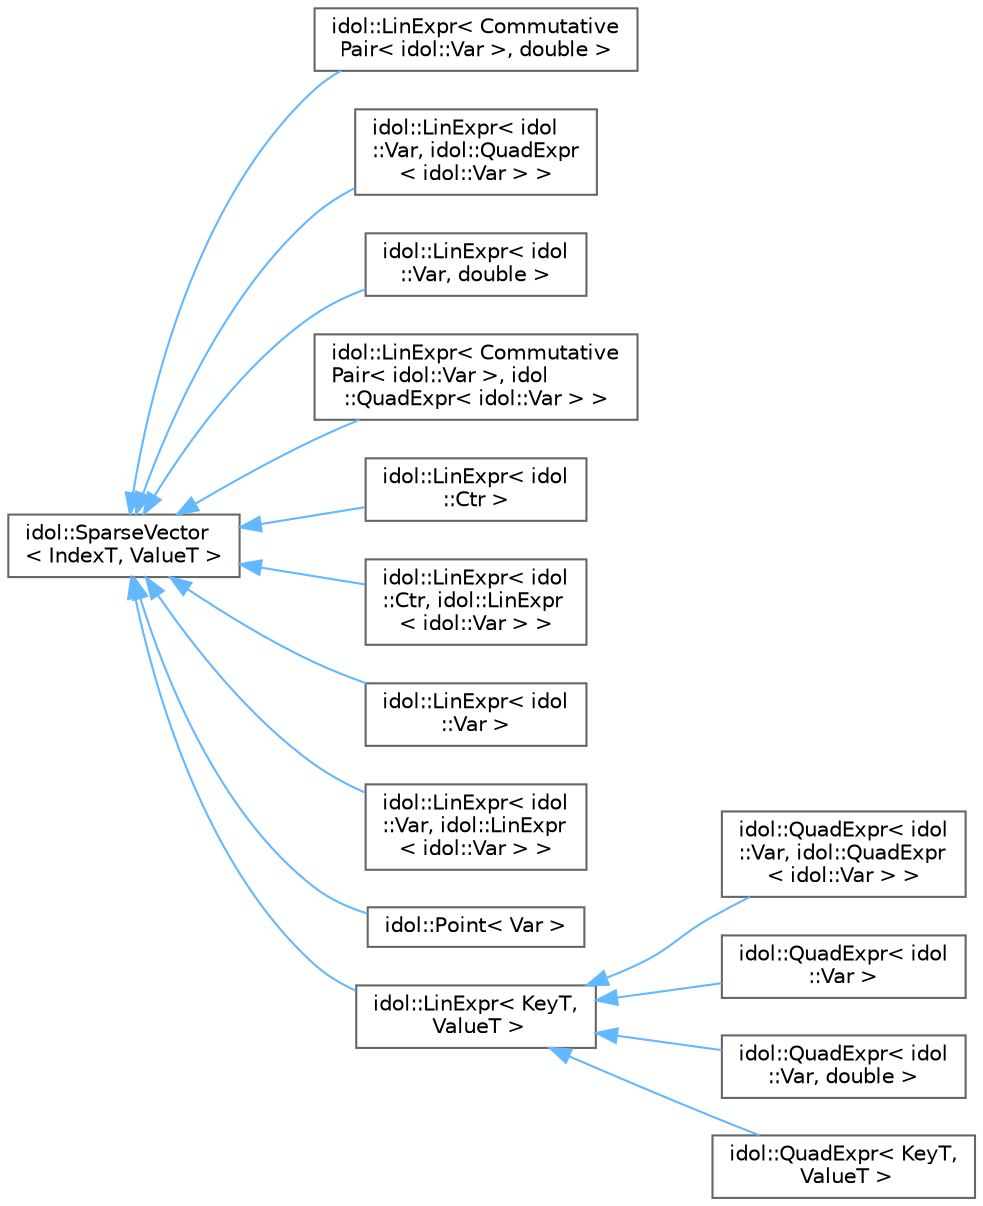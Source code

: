 digraph "Graphical Class Hierarchy"
{
 // LATEX_PDF_SIZE
  bgcolor="transparent";
  edge [fontname=Helvetica,fontsize=10,labelfontname=Helvetica,labelfontsize=10];
  node [fontname=Helvetica,fontsize=10,shape=box,height=0.2,width=0.4];
  rankdir="LR";
  Node0 [id="Node000000",label="idol::SparseVector\l\< IndexT, ValueT \>",height=0.2,width=0.4,color="grey40", fillcolor="white", style="filled",URL="$classidol_1_1SparseVector.html",tooltip=" "];
  Node0 -> Node1 [id="edge165_Node000000_Node000001",dir="back",color="steelblue1",style="solid",tooltip=" "];
  Node1 [id="Node000001",label="idol::LinExpr\< Commutative\lPair\< idol::Var \>, double \>",height=0.2,width=0.4,color="grey40", fillcolor="white", style="filled",URL="$classidol_1_1LinExpr.html",tooltip=" "];
  Node0 -> Node2 [id="edge166_Node000000_Node000002",dir="back",color="steelblue1",style="solid",tooltip=" "];
  Node2 [id="Node000002",label="idol::LinExpr\< idol\l::Var, idol::QuadExpr\l\< idol::Var \> \>",height=0.2,width=0.4,color="grey40", fillcolor="white", style="filled",URL="$classidol_1_1LinExpr.html",tooltip=" "];
  Node0 -> Node3 [id="edge167_Node000000_Node000003",dir="back",color="steelblue1",style="solid",tooltip=" "];
  Node3 [id="Node000003",label="idol::LinExpr\< idol\l::Var, double \>",height=0.2,width=0.4,color="grey40", fillcolor="white", style="filled",URL="$classidol_1_1LinExpr.html",tooltip=" "];
  Node0 -> Node4 [id="edge168_Node000000_Node000004",dir="back",color="steelblue1",style="solid",tooltip=" "];
  Node4 [id="Node000004",label="idol::LinExpr\< Commutative\lPair\< idol::Var \>, idol\l::QuadExpr\< idol::Var \> \>",height=0.2,width=0.4,color="grey40", fillcolor="white", style="filled",URL="$classidol_1_1LinExpr.html",tooltip=" "];
  Node0 -> Node5 [id="edge169_Node000000_Node000005",dir="back",color="steelblue1",style="solid",tooltip=" "];
  Node5 [id="Node000005",label="idol::LinExpr\< idol\l::Ctr \>",height=0.2,width=0.4,color="grey40", fillcolor="white", style="filled",URL="$classidol_1_1LinExpr.html",tooltip=" "];
  Node0 -> Node6 [id="edge170_Node000000_Node000006",dir="back",color="steelblue1",style="solid",tooltip=" "];
  Node6 [id="Node000006",label="idol::LinExpr\< idol\l::Ctr, idol::LinExpr\l\< idol::Var \> \>",height=0.2,width=0.4,color="grey40", fillcolor="white", style="filled",URL="$classidol_1_1LinExpr.html",tooltip=" "];
  Node0 -> Node7 [id="edge171_Node000000_Node000007",dir="back",color="steelblue1",style="solid",tooltip=" "];
  Node7 [id="Node000007",label="idol::LinExpr\< idol\l::Var \>",height=0.2,width=0.4,color="grey40", fillcolor="white", style="filled",URL="$classidol_1_1LinExpr.html",tooltip=" "];
  Node0 -> Node8 [id="edge172_Node000000_Node000008",dir="back",color="steelblue1",style="solid",tooltip=" "];
  Node8 [id="Node000008",label="idol::LinExpr\< idol\l::Var, idol::LinExpr\l\< idol::Var \> \>",height=0.2,width=0.4,color="grey40", fillcolor="white", style="filled",URL="$classidol_1_1LinExpr.html",tooltip=" "];
  Node0 -> Node9 [id="edge173_Node000000_Node000009",dir="back",color="steelblue1",style="solid",tooltip=" "];
  Node9 [id="Node000009",label="idol::Point\< Var \>",height=0.2,width=0.4,color="grey40", fillcolor="white", style="filled",URL="$classidol_1_1Point.html",tooltip=" "];
  Node0 -> Node10 [id="edge174_Node000000_Node000010",dir="back",color="steelblue1",style="solid",tooltip=" "];
  Node10 [id="Node000010",label="idol::LinExpr\< KeyT,\l ValueT \>",height=0.2,width=0.4,color="grey40", fillcolor="white", style="filled",URL="$classidol_1_1LinExpr.html",tooltip=" "];
  Node10 -> Node11 [id="edge175_Node000010_Node000011",dir="back",color="steelblue1",style="solid",tooltip=" "];
  Node11 [id="Node000011",label="idol::QuadExpr\< idol\l::Var, idol::QuadExpr\l\< idol::Var \> \>",height=0.2,width=0.4,color="grey40", fillcolor="white", style="filled",URL="$classidol_1_1QuadExpr.html",tooltip=" "];
  Node10 -> Node12 [id="edge176_Node000010_Node000012",dir="back",color="steelblue1",style="solid",tooltip=" "];
  Node12 [id="Node000012",label="idol::QuadExpr\< idol\l::Var \>",height=0.2,width=0.4,color="grey40", fillcolor="white", style="filled",URL="$classidol_1_1QuadExpr.html",tooltip=" "];
  Node10 -> Node13 [id="edge177_Node000010_Node000013",dir="back",color="steelblue1",style="solid",tooltip=" "];
  Node13 [id="Node000013",label="idol::QuadExpr\< idol\l::Var, double \>",height=0.2,width=0.4,color="grey40", fillcolor="white", style="filled",URL="$classidol_1_1QuadExpr.html",tooltip=" "];
  Node10 -> Node14 [id="edge178_Node000010_Node000014",dir="back",color="steelblue1",style="solid",tooltip=" "];
  Node14 [id="Node000014",label="idol::QuadExpr\< KeyT,\l ValueT \>",height=0.2,width=0.4,color="grey40", fillcolor="white", style="filled",URL="$classidol_1_1QuadExpr.html",tooltip=" "];
}
